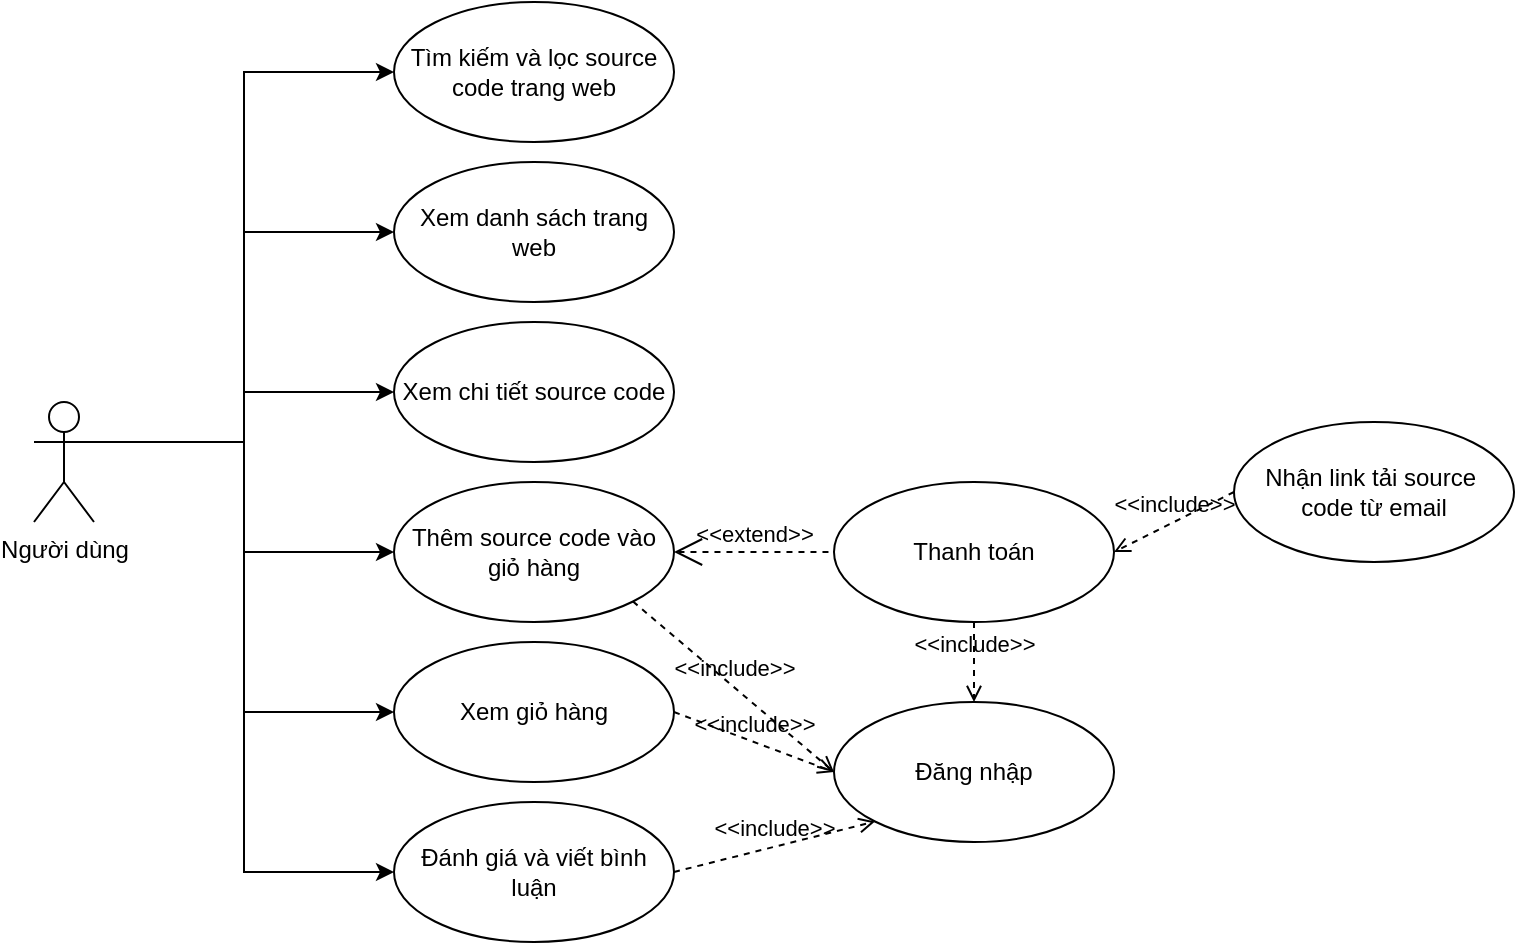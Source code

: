 <mxfile version="21.3.7" type="device" pages="2">
  <diagram id="R2lEEEUBdFMjLlhIrx00" name="Người dùng">
    <mxGraphModel dx="3702" dy="1234" grid="1" gridSize="10" guides="1" tooltips="1" connect="1" arrows="1" fold="1" page="1" pageScale="1" pageWidth="850" pageHeight="1100" math="0" shadow="0" extFonts="Permanent Marker^https://fonts.googleapis.com/css?family=Permanent+Marker">
      <root>
        <mxCell id="0" />
        <mxCell id="1" parent="0" />
        <mxCell id="rdfHkaKgOAgfBVkQX1rz-15" style="edgeStyle=orthogonalEdgeStyle;rounded=0;orthogonalLoop=1;jettySize=auto;html=1;exitX=1;exitY=0.333;exitDx=0;exitDy=0;exitPerimeter=0;entryX=0;entryY=0.5;entryDx=0;entryDy=0;" edge="1" parent="1" source="rdfHkaKgOAgfBVkQX1rz-6" target="rdfHkaKgOAgfBVkQX1rz-7">
          <mxGeometry relative="1" as="geometry" />
        </mxCell>
        <mxCell id="rdfHkaKgOAgfBVkQX1rz-16" style="edgeStyle=orthogonalEdgeStyle;rounded=0;orthogonalLoop=1;jettySize=auto;html=1;exitX=1;exitY=0.333;exitDx=0;exitDy=0;exitPerimeter=0;entryX=0;entryY=0.5;entryDx=0;entryDy=0;" edge="1" parent="1" source="rdfHkaKgOAgfBVkQX1rz-6" target="rdfHkaKgOAgfBVkQX1rz-8">
          <mxGeometry relative="1" as="geometry" />
        </mxCell>
        <mxCell id="rdfHkaKgOAgfBVkQX1rz-17" style="edgeStyle=orthogonalEdgeStyle;rounded=0;orthogonalLoop=1;jettySize=auto;html=1;exitX=1;exitY=0.333;exitDx=0;exitDy=0;exitPerimeter=0;entryX=0;entryY=0.5;entryDx=0;entryDy=0;" edge="1" parent="1" source="rdfHkaKgOAgfBVkQX1rz-6" target="rdfHkaKgOAgfBVkQX1rz-9">
          <mxGeometry relative="1" as="geometry" />
        </mxCell>
        <mxCell id="rdfHkaKgOAgfBVkQX1rz-18" style="edgeStyle=orthogonalEdgeStyle;rounded=0;orthogonalLoop=1;jettySize=auto;html=1;exitX=1;exitY=0.333;exitDx=0;exitDy=0;exitPerimeter=0;entryX=0;entryY=0.5;entryDx=0;entryDy=0;" edge="1" parent="1" source="rdfHkaKgOAgfBVkQX1rz-6" target="rdfHkaKgOAgfBVkQX1rz-10">
          <mxGeometry relative="1" as="geometry" />
        </mxCell>
        <mxCell id="rdfHkaKgOAgfBVkQX1rz-19" style="edgeStyle=orthogonalEdgeStyle;rounded=0;orthogonalLoop=1;jettySize=auto;html=1;exitX=1;exitY=0.333;exitDx=0;exitDy=0;exitPerimeter=0;entryX=0;entryY=0.5;entryDx=0;entryDy=0;" edge="1" parent="1" source="rdfHkaKgOAgfBVkQX1rz-6" target="rdfHkaKgOAgfBVkQX1rz-11">
          <mxGeometry relative="1" as="geometry" />
        </mxCell>
        <mxCell id="rdfHkaKgOAgfBVkQX1rz-20" style="edgeStyle=orthogonalEdgeStyle;rounded=0;orthogonalLoop=1;jettySize=auto;html=1;exitX=1;exitY=0.333;exitDx=0;exitDy=0;exitPerimeter=0;entryX=0;entryY=0.5;entryDx=0;entryDy=0;" edge="1" parent="1" source="rdfHkaKgOAgfBVkQX1rz-6" target="rdfHkaKgOAgfBVkQX1rz-13">
          <mxGeometry relative="1" as="geometry" />
        </mxCell>
        <mxCell id="rdfHkaKgOAgfBVkQX1rz-6" value="Người dùng" style="shape=umlActor;html=1;verticalLabelPosition=bottom;verticalAlign=top;align=center;" vertex="1" parent="1">
          <mxGeometry x="-1640" y="240" width="30" height="60" as="geometry" />
        </mxCell>
        <mxCell id="rdfHkaKgOAgfBVkQX1rz-7" value="Tìm kiếm và lọc source code trang web" style="ellipse;whiteSpace=wrap;html=1;" vertex="1" parent="1">
          <mxGeometry x="-1460" y="40" width="140" height="70" as="geometry" />
        </mxCell>
        <mxCell id="rdfHkaKgOAgfBVkQX1rz-8" value="Xem danh sách trang web" style="ellipse;whiteSpace=wrap;html=1;" vertex="1" parent="1">
          <mxGeometry x="-1460" y="120" width="140" height="70" as="geometry" />
        </mxCell>
        <mxCell id="rdfHkaKgOAgfBVkQX1rz-9" value="Xem chi tiết source code" style="ellipse;whiteSpace=wrap;html=1;" vertex="1" parent="1">
          <mxGeometry x="-1460" y="200" width="140" height="70" as="geometry" />
        </mxCell>
        <mxCell id="rdfHkaKgOAgfBVkQX1rz-10" value="Thêm source code vào giỏ hàng" style="ellipse;whiteSpace=wrap;html=1;" vertex="1" parent="1">
          <mxGeometry x="-1460" y="280" width="140" height="70" as="geometry" />
        </mxCell>
        <mxCell id="rdfHkaKgOAgfBVkQX1rz-11" value="Xem giỏ hàng" style="ellipse;whiteSpace=wrap;html=1;" vertex="1" parent="1">
          <mxGeometry x="-1460" y="360" width="140" height="70" as="geometry" />
        </mxCell>
        <mxCell id="rdfHkaKgOAgfBVkQX1rz-12" value="Thanh toán" style="ellipse;whiteSpace=wrap;html=1;" vertex="1" parent="1">
          <mxGeometry x="-1240" y="280" width="140" height="70" as="geometry" />
        </mxCell>
        <mxCell id="rdfHkaKgOAgfBVkQX1rz-13" value="Đánh giá và viết bình luận" style="ellipse;whiteSpace=wrap;html=1;" vertex="1" parent="1">
          <mxGeometry x="-1460" y="440" width="140" height="70" as="geometry" />
        </mxCell>
        <mxCell id="rdfHkaKgOAgfBVkQX1rz-14" value="Nhận link tải source&amp;nbsp; code từ email" style="ellipse;whiteSpace=wrap;html=1;" vertex="1" parent="1">
          <mxGeometry x="-1040" y="250" width="140" height="70" as="geometry" />
        </mxCell>
        <mxCell id="rdfHkaKgOAgfBVkQX1rz-23" value="&amp;lt;&amp;lt;include&amp;gt;&amp;gt;" style="edgeStyle=none;html=1;endArrow=open;verticalAlign=bottom;dashed=1;labelBackgroundColor=none;rounded=0;exitX=1;exitY=1;exitDx=0;exitDy=0;entryX=0;entryY=0.5;entryDx=0;entryDy=0;" edge="1" parent="1" source="rdfHkaKgOAgfBVkQX1rz-10" target="rdfHkaKgOAgfBVkQX1rz-24">
          <mxGeometry width="160" relative="1" as="geometry">
            <mxPoint x="-1240" y="160" as="sourcePoint" />
            <mxPoint x="-1210" y="180" as="targetPoint" />
            <Array as="points" />
          </mxGeometry>
        </mxCell>
        <mxCell id="rdfHkaKgOAgfBVkQX1rz-24" value="Đăng nhập" style="ellipse;whiteSpace=wrap;html=1;" vertex="1" parent="1">
          <mxGeometry x="-1240" y="390" width="140" height="70" as="geometry" />
        </mxCell>
        <mxCell id="rdfHkaKgOAgfBVkQX1rz-25" value="&amp;lt;&amp;lt;include&amp;gt;&amp;gt;" style="edgeStyle=none;html=1;endArrow=open;verticalAlign=bottom;dashed=1;labelBackgroundColor=none;rounded=0;entryX=0.5;entryY=0;entryDx=0;entryDy=0;exitX=0.5;exitY=1;exitDx=0;exitDy=0;" edge="1" parent="1" source="rdfHkaKgOAgfBVkQX1rz-12" target="rdfHkaKgOAgfBVkQX1rz-24">
          <mxGeometry width="160" relative="1" as="geometry">
            <mxPoint x="-1280" y="420" as="sourcePoint" />
            <mxPoint x="-1120" y="420" as="targetPoint" />
          </mxGeometry>
        </mxCell>
        <mxCell id="rdfHkaKgOAgfBVkQX1rz-27" value="&amp;lt;&amp;lt;include&amp;gt;&amp;gt;" style="edgeStyle=none;html=1;endArrow=open;verticalAlign=bottom;dashed=1;labelBackgroundColor=none;rounded=0;exitX=1;exitY=0.5;exitDx=0;exitDy=0;entryX=0;entryY=0.5;entryDx=0;entryDy=0;" edge="1" parent="1" source="rdfHkaKgOAgfBVkQX1rz-11" target="rdfHkaKgOAgfBVkQX1rz-24">
          <mxGeometry width="160" relative="1" as="geometry">
            <mxPoint x="-1330" y="350" as="sourcePoint" />
            <mxPoint x="-1230" y="445" as="targetPoint" />
            <Array as="points" />
          </mxGeometry>
        </mxCell>
        <mxCell id="rdfHkaKgOAgfBVkQX1rz-29" value="&amp;lt;&amp;lt;include&amp;gt;&amp;gt;" style="edgeStyle=none;html=1;endArrow=open;verticalAlign=bottom;dashed=1;labelBackgroundColor=none;rounded=0;entryX=1;entryY=0.5;entryDx=0;entryDy=0;exitX=0;exitY=0.5;exitDx=0;exitDy=0;" edge="1" parent="1" source="rdfHkaKgOAgfBVkQX1rz-14" target="rdfHkaKgOAgfBVkQX1rz-12">
          <mxGeometry width="160" relative="1" as="geometry">
            <mxPoint x="-1150" y="100" as="sourcePoint" />
            <mxPoint x="-990" y="100" as="targetPoint" />
          </mxGeometry>
        </mxCell>
        <mxCell id="rdfHkaKgOAgfBVkQX1rz-30" value="&amp;lt;&amp;lt;extend&amp;gt;&amp;gt;" style="edgeStyle=none;html=1;startArrow=open;endArrow=none;startSize=12;verticalAlign=bottom;dashed=1;labelBackgroundColor=none;rounded=0;exitX=1;exitY=0.5;exitDx=0;exitDy=0;entryX=0;entryY=0.5;entryDx=0;entryDy=0;" edge="1" parent="1" source="rdfHkaKgOAgfBVkQX1rz-10" target="rdfHkaKgOAgfBVkQX1rz-12">
          <mxGeometry width="160" relative="1" as="geometry">
            <mxPoint x="-1320" y="330" as="sourcePoint" />
            <mxPoint x="-1160" y="330" as="targetPoint" />
          </mxGeometry>
        </mxCell>
        <mxCell id="rdfHkaKgOAgfBVkQX1rz-31" value="&amp;lt;&amp;lt;include&amp;gt;&amp;gt;" style="edgeStyle=none;html=1;endArrow=open;verticalAlign=bottom;dashed=1;labelBackgroundColor=none;rounded=0;exitX=1;exitY=0.5;exitDx=0;exitDy=0;entryX=0;entryY=1;entryDx=0;entryDy=0;" edge="1" parent="1" source="rdfHkaKgOAgfBVkQX1rz-13" target="rdfHkaKgOAgfBVkQX1rz-24">
          <mxGeometry width="160" relative="1" as="geometry">
            <mxPoint x="-1310" y="405" as="sourcePoint" />
            <mxPoint x="-1230" y="435" as="targetPoint" />
            <Array as="points" />
          </mxGeometry>
        </mxCell>
      </root>
    </mxGraphModel>
  </diagram>
  <diagram id="rdLR-niTr_Z1if7e-IdC" name="Người quản lý">
    <mxGraphModel dx="897" dy="553" grid="1" gridSize="10" guides="1" tooltips="1" connect="1" arrows="1" fold="1" page="1" pageScale="1" pageWidth="850" pageHeight="1100" math="0" shadow="0">
      <root>
        <mxCell id="0" />
        <mxCell id="1" parent="0" />
        <mxCell id="FuxS9Der_bp6CMPXDrba-7" style="edgeStyle=orthogonalEdgeStyle;rounded=0;orthogonalLoop=1;jettySize=auto;html=1;exitX=1;exitY=0.333;exitDx=0;exitDy=0;exitPerimeter=0;entryX=0;entryY=0.5;entryDx=0;entryDy=0;" edge="1" parent="1" source="FuxS9Der_bp6CMPXDrba-1" target="FuxS9Der_bp6CMPXDrba-2">
          <mxGeometry relative="1" as="geometry" />
        </mxCell>
        <mxCell id="FuxS9Der_bp6CMPXDrba-8" style="edgeStyle=orthogonalEdgeStyle;rounded=0;orthogonalLoop=1;jettySize=auto;html=1;exitX=1;exitY=0.333;exitDx=0;exitDy=0;exitPerimeter=0;entryX=0;entryY=0.5;entryDx=0;entryDy=0;" edge="1" parent="1" source="FuxS9Der_bp6CMPXDrba-1" target="FuxS9Der_bp6CMPXDrba-3">
          <mxGeometry relative="1" as="geometry" />
        </mxCell>
        <mxCell id="FuxS9Der_bp6CMPXDrba-9" style="edgeStyle=orthogonalEdgeStyle;rounded=0;orthogonalLoop=1;jettySize=auto;html=1;exitX=1;exitY=0.333;exitDx=0;exitDy=0;exitPerimeter=0;entryX=0;entryY=0.5;entryDx=0;entryDy=0;" edge="1" parent="1" source="FuxS9Der_bp6CMPXDrba-1" target="FuxS9Der_bp6CMPXDrba-4">
          <mxGeometry relative="1" as="geometry" />
        </mxCell>
        <mxCell id="FuxS9Der_bp6CMPXDrba-10" style="edgeStyle=orthogonalEdgeStyle;rounded=0;orthogonalLoop=1;jettySize=auto;html=1;exitX=1;exitY=0.333;exitDx=0;exitDy=0;exitPerimeter=0;entryX=0;entryY=0.5;entryDx=0;entryDy=0;" edge="1" parent="1" source="FuxS9Der_bp6CMPXDrba-1" target="FuxS9Der_bp6CMPXDrba-5">
          <mxGeometry relative="1" as="geometry" />
        </mxCell>
        <mxCell id="FuxS9Der_bp6CMPXDrba-11" style="edgeStyle=orthogonalEdgeStyle;rounded=0;orthogonalLoop=1;jettySize=auto;html=1;exitX=1;exitY=0.333;exitDx=0;exitDy=0;exitPerimeter=0;entryX=0;entryY=0.5;entryDx=0;entryDy=0;" edge="1" parent="1" source="FuxS9Der_bp6CMPXDrba-1" target="FuxS9Der_bp6CMPXDrba-6">
          <mxGeometry relative="1" as="geometry" />
        </mxCell>
        <mxCell id="FuxS9Der_bp6CMPXDrba-1" value="Người quản lý" style="shape=umlActor;html=1;verticalLabelPosition=bottom;verticalAlign=top;align=center;" vertex="1" parent="1">
          <mxGeometry x="110" y="260" width="30" height="60" as="geometry" />
        </mxCell>
        <mxCell id="FuxS9Der_bp6CMPXDrba-2" value="Đăng nhập" style="ellipse;whiteSpace=wrap;html=1;" vertex="1" parent="1">
          <mxGeometry x="280" y="120" width="140" height="70" as="geometry" />
        </mxCell>
        <mxCell id="FuxS9Der_bp6CMPXDrba-13" style="edgeStyle=orthogonalEdgeStyle;rounded=0;orthogonalLoop=1;jettySize=auto;html=1;entryX=0;entryY=0.5;entryDx=0;entryDy=0;" edge="1" parent="1" source="FuxS9Der_bp6CMPXDrba-3" target="FuxS9Der_bp6CMPXDrba-12">
          <mxGeometry relative="1" as="geometry" />
        </mxCell>
        <mxCell id="FuxS9Der_bp6CMPXDrba-3" value="Quản lý sản phẩm" style="ellipse;whiteSpace=wrap;html=1;" vertex="1" parent="1">
          <mxGeometry x="280" y="200" width="140" height="70" as="geometry" />
        </mxCell>
        <mxCell id="FuxS9Der_bp6CMPXDrba-15" style="edgeStyle=orthogonalEdgeStyle;rounded=0;orthogonalLoop=1;jettySize=auto;html=1;entryX=0;entryY=0.5;entryDx=0;entryDy=0;" edge="1" parent="1" source="FuxS9Der_bp6CMPXDrba-4" target="FuxS9Der_bp6CMPXDrba-14">
          <mxGeometry relative="1" as="geometry" />
        </mxCell>
        <mxCell id="FuxS9Der_bp6CMPXDrba-4" value="Quản lý danh mục sản phẩm" style="ellipse;whiteSpace=wrap;html=1;" vertex="1" parent="1">
          <mxGeometry x="280" y="280" width="140" height="70" as="geometry" />
        </mxCell>
        <mxCell id="FuxS9Der_bp6CMPXDrba-19" style="edgeStyle=orthogonalEdgeStyle;rounded=0;orthogonalLoop=1;jettySize=auto;html=1;entryX=0;entryY=0.5;entryDx=0;entryDy=0;exitX=0.5;exitY=1;exitDx=0;exitDy=0;" edge="1" parent="1" source="FuxS9Der_bp6CMPXDrba-20" target="FuxS9Der_bp6CMPXDrba-18">
          <mxGeometry relative="1" as="geometry">
            <Array as="points">
              <mxPoint x="550" y="465" />
            </Array>
          </mxGeometry>
        </mxCell>
        <mxCell id="FuxS9Der_bp6CMPXDrba-21" style="edgeStyle=orthogonalEdgeStyle;rounded=0;orthogonalLoop=1;jettySize=auto;html=1;entryX=0;entryY=0.5;entryDx=0;entryDy=0;" edge="1" parent="1" source="FuxS9Der_bp6CMPXDrba-5" target="FuxS9Der_bp6CMPXDrba-20">
          <mxGeometry relative="1" as="geometry" />
        </mxCell>
        <mxCell id="FuxS9Der_bp6CMPXDrba-5" value="Quản lý đơn hàng" style="ellipse;whiteSpace=wrap;html=1;" vertex="1" parent="1">
          <mxGeometry x="280" y="360" width="140" height="70" as="geometry" />
        </mxCell>
        <mxCell id="FuxS9Der_bp6CMPXDrba-26" style="edgeStyle=orthogonalEdgeStyle;rounded=0;orthogonalLoop=1;jettySize=auto;html=1;entryX=0;entryY=0.5;entryDx=0;entryDy=0;" edge="1" parent="1" source="FuxS9Der_bp6CMPXDrba-6" target="FuxS9Der_bp6CMPXDrba-25">
          <mxGeometry relative="1" as="geometry" />
        </mxCell>
        <mxCell id="FuxS9Der_bp6CMPXDrba-6" value="Quản lý thông kê báo cáo" style="ellipse;whiteSpace=wrap;html=1;" vertex="1" parent="1">
          <mxGeometry x="280" y="440" width="140" height="70" as="geometry" />
        </mxCell>
        <mxCell id="FuxS9Der_bp6CMPXDrba-12" value="Thêm, xóa, sửa, xem danh sách sản phẩm" style="ellipse;whiteSpace=wrap;html=1;" vertex="1" parent="1">
          <mxGeometry x="480" y="200" width="140" height="70" as="geometry" />
        </mxCell>
        <mxCell id="FuxS9Der_bp6CMPXDrba-14" value="Thêm, xóa, sửa, xem danh sách danh mục sản phẩm" style="ellipse;whiteSpace=wrap;html=1;" vertex="1" parent="1">
          <mxGeometry x="480" y="280" width="140" height="70" as="geometry" />
        </mxCell>
        <mxCell id="FuxS9Der_bp6CMPXDrba-16" value="Sửa thông tin đơn hàng" style="ellipse;whiteSpace=wrap;html=1;" vertex="1" parent="1">
          <mxGeometry x="680" y="360" width="140" height="70" as="geometry" />
        </mxCell>
        <mxCell id="FuxS9Der_bp6CMPXDrba-18" value="Hủy đơn hàng" style="ellipse;whiteSpace=wrap;html=1;" vertex="1" parent="1">
          <mxGeometry x="680" y="430" width="140" height="70" as="geometry" />
        </mxCell>
        <mxCell id="FuxS9Der_bp6CMPXDrba-22" style="edgeStyle=orthogonalEdgeStyle;rounded=0;orthogonalLoop=1;jettySize=auto;html=1;entryX=0;entryY=0.5;entryDx=0;entryDy=0;" edge="1" parent="1" source="FuxS9Der_bp6CMPXDrba-20" target="FuxS9Der_bp6CMPXDrba-16">
          <mxGeometry relative="1" as="geometry" />
        </mxCell>
        <mxCell id="FuxS9Der_bp6CMPXDrba-24" style="edgeStyle=orthogonalEdgeStyle;rounded=0;orthogonalLoop=1;jettySize=auto;html=1;entryX=0;entryY=0.5;entryDx=0;entryDy=0;" edge="1" parent="1" source="FuxS9Der_bp6CMPXDrba-20" target="FuxS9Der_bp6CMPXDrba-23">
          <mxGeometry relative="1" as="geometry">
            <Array as="points">
              <mxPoint x="550" y="535" />
            </Array>
          </mxGeometry>
        </mxCell>
        <mxCell id="FuxS9Der_bp6CMPXDrba-20" value="Xem danh sách đơn hàng và chi tiết đơn hàng" style="ellipse;whiteSpace=wrap;html=1;" vertex="1" parent="1">
          <mxGeometry x="480" y="360" width="140" height="70" as="geometry" />
        </mxCell>
        <mxCell id="FuxS9Der_bp6CMPXDrba-23" value="Gửi thông báo cho người dùng về trạng thái đơn hàng" style="ellipse;whiteSpace=wrap;html=1;" vertex="1" parent="1">
          <mxGeometry x="680" y="500" width="140" height="70" as="geometry" />
        </mxCell>
        <mxCell id="FuxS9Der_bp6CMPXDrba-25" value="Xem các thông kê&lt;br&gt;Vd: sản phẩm bán chạy, doanh số, đánh giá sản phẩm, ..." style="ellipse;whiteSpace=wrap;html=1;" vertex="1" parent="1">
          <mxGeometry x="400" y="510" width="140" height="70" as="geometry" />
        </mxCell>
      </root>
    </mxGraphModel>
  </diagram>
</mxfile>
